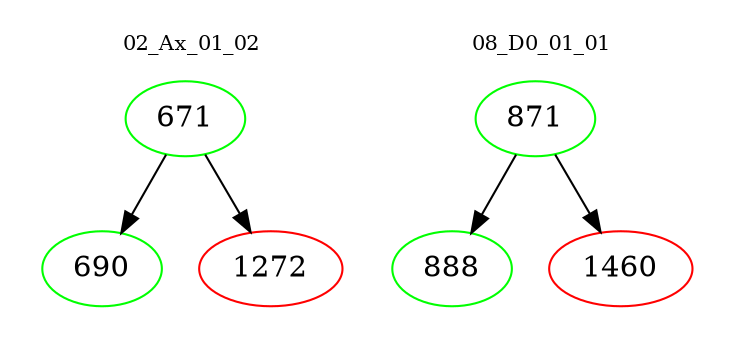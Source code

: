 digraph{
subgraph cluster_0 {
color = white
label = "02_Ax_01_02";
fontsize=10;
T0_671 [label="671", color="green"]
T0_671 -> T0_690 [color="black"]
T0_690 [label="690", color="green"]
T0_671 -> T0_1272 [color="black"]
T0_1272 [label="1272", color="red"]
}
subgraph cluster_1 {
color = white
label = "08_D0_01_01";
fontsize=10;
T1_871 [label="871", color="green"]
T1_871 -> T1_888 [color="black"]
T1_888 [label="888", color="green"]
T1_871 -> T1_1460 [color="black"]
T1_1460 [label="1460", color="red"]
}
}
